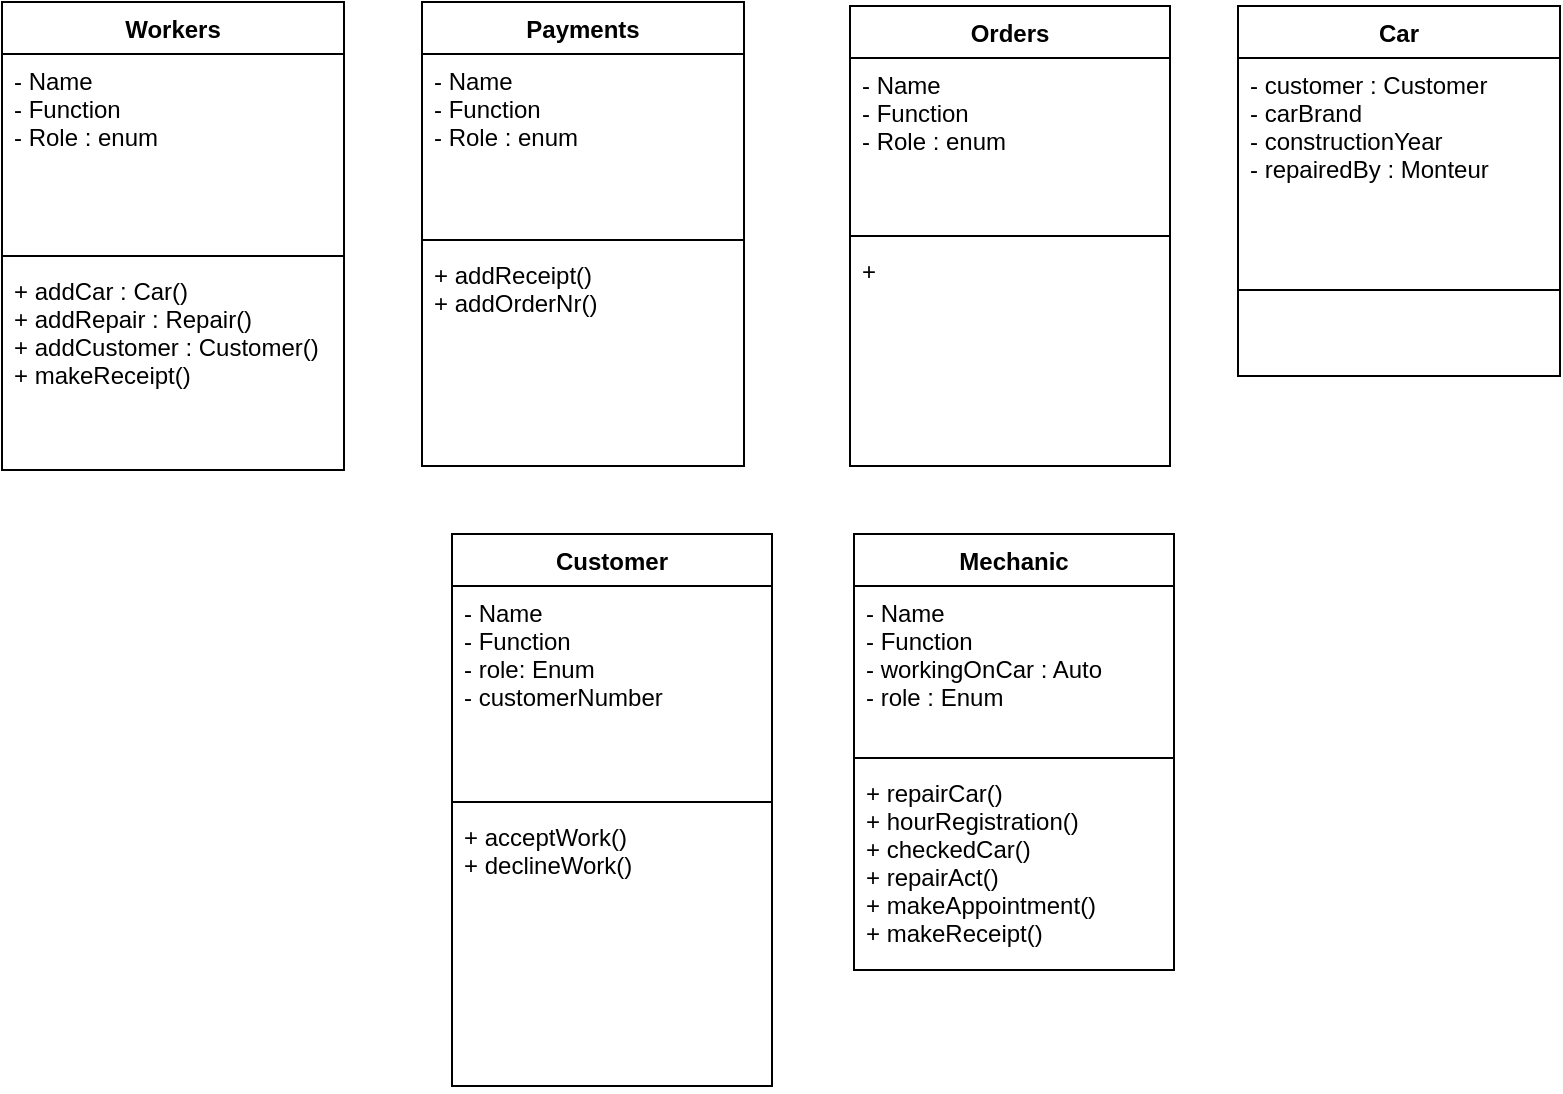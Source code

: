 <mxfile version="17.4.5" type="github">
  <diagram id="C5RBs43oDa-KdzZeNtuy" name="Page-1">
    <mxGraphModel dx="946" dy="569" grid="0" gridSize="10" guides="1" tooltips="1" connect="1" arrows="1" fold="1" page="1" pageScale="1" pageWidth="827" pageHeight="1169" math="0" shadow="0">
      <root>
        <mxCell id="WIyWlLk6GJQsqaUBKTNV-0" />
        <mxCell id="WIyWlLk6GJQsqaUBKTNV-1" parent="WIyWlLk6GJQsqaUBKTNV-0" />
        <mxCell id="DcZAj01u_6LNcoOJSPj7-14" value="Car" style="swimlane;fontStyle=1;align=center;verticalAlign=top;childLayout=stackLayout;horizontal=1;startSize=26;horizontalStack=0;resizeParent=1;resizeParentMax=0;resizeLast=0;collapsible=1;marginBottom=0;" vertex="1" parent="WIyWlLk6GJQsqaUBKTNV-1">
          <mxGeometry x="628" y="14" width="161" height="185" as="geometry" />
        </mxCell>
        <mxCell id="DcZAj01u_6LNcoOJSPj7-15" value="- customer : Customer&#xa;- carBrand&#xa;- constructionYear&#xa;- repairedBy : Monteur&#xa;&#xa;" style="text;strokeColor=none;fillColor=none;align=left;verticalAlign=top;spacingLeft=4;spacingRight=4;overflow=hidden;rotatable=0;points=[[0,0.5],[1,0.5]];portConstraint=eastwest;" vertex="1" parent="DcZAj01u_6LNcoOJSPj7-14">
          <mxGeometry y="26" width="161" height="73" as="geometry" />
        </mxCell>
        <mxCell id="DcZAj01u_6LNcoOJSPj7-16" value="" style="line;strokeWidth=1;fillColor=none;align=left;verticalAlign=middle;spacingTop=-1;spacingLeft=3;spacingRight=3;rotatable=0;labelPosition=right;points=[];portConstraint=eastwest;" vertex="1" parent="DcZAj01u_6LNcoOJSPj7-14">
          <mxGeometry y="99" width="161" height="86" as="geometry" />
        </mxCell>
        <mxCell id="DcZAj01u_6LNcoOJSPj7-18" value="Mechanic" style="swimlane;fontStyle=1;align=center;verticalAlign=top;childLayout=stackLayout;horizontal=1;startSize=26;horizontalStack=0;resizeParent=1;resizeParentMax=0;resizeLast=0;collapsible=1;marginBottom=0;" vertex="1" parent="WIyWlLk6GJQsqaUBKTNV-1">
          <mxGeometry x="436" y="278" width="160" height="218" as="geometry" />
        </mxCell>
        <mxCell id="DcZAj01u_6LNcoOJSPj7-19" value="- Name&#xa;- Function&#xa;- workingOnCar : Auto&#xa;- role : Enum&#xa;" style="text;strokeColor=none;fillColor=none;align=left;verticalAlign=top;spacingLeft=4;spacingRight=4;overflow=hidden;rotatable=0;points=[[0,0.5],[1,0.5]];portConstraint=eastwest;" vertex="1" parent="DcZAj01u_6LNcoOJSPj7-18">
          <mxGeometry y="26" width="160" height="82" as="geometry" />
        </mxCell>
        <mxCell id="DcZAj01u_6LNcoOJSPj7-20" value="" style="line;strokeWidth=1;fillColor=none;align=left;verticalAlign=middle;spacingTop=-1;spacingLeft=3;spacingRight=3;rotatable=0;labelPosition=right;points=[];portConstraint=eastwest;" vertex="1" parent="DcZAj01u_6LNcoOJSPj7-18">
          <mxGeometry y="108" width="160" height="8" as="geometry" />
        </mxCell>
        <mxCell id="DcZAj01u_6LNcoOJSPj7-21" value="+ repairCar()&#xa;+ hourRegistration()&#xa;+ checkedCar()&#xa;+ repairAct()&#xa;+ makeAppointment()&#xa;+ makeReceipt()&#xa;&#xa;&#xa;&#xa;" style="text;strokeColor=none;fillColor=none;align=left;verticalAlign=top;spacingLeft=4;spacingRight=4;overflow=hidden;rotatable=0;points=[[0,0.5],[1,0.5]];portConstraint=eastwest;" vertex="1" parent="DcZAj01u_6LNcoOJSPj7-18">
          <mxGeometry y="116" width="160" height="102" as="geometry" />
        </mxCell>
        <mxCell id="DcZAj01u_6LNcoOJSPj7-22" value="Customer" style="swimlane;fontStyle=1;align=center;verticalAlign=top;childLayout=stackLayout;horizontal=1;startSize=26;horizontalStack=0;resizeParent=1;resizeParentMax=0;resizeLast=0;collapsible=1;marginBottom=0;" vertex="1" parent="WIyWlLk6GJQsqaUBKTNV-1">
          <mxGeometry x="235" y="278" width="160" height="276" as="geometry" />
        </mxCell>
        <mxCell id="DcZAj01u_6LNcoOJSPj7-23" value="- Name&#xa;- Function&#xa;- role: Enum&#xa;- customerNumber&#xa;&#xa;" style="text;strokeColor=none;fillColor=none;align=left;verticalAlign=top;spacingLeft=4;spacingRight=4;overflow=hidden;rotatable=0;points=[[0,0.5],[1,0.5]];portConstraint=eastwest;" vertex="1" parent="DcZAj01u_6LNcoOJSPj7-22">
          <mxGeometry y="26" width="160" height="104" as="geometry" />
        </mxCell>
        <mxCell id="DcZAj01u_6LNcoOJSPj7-24" value="" style="line;strokeWidth=1;fillColor=none;align=left;verticalAlign=middle;spacingTop=-1;spacingLeft=3;spacingRight=3;rotatable=0;labelPosition=right;points=[];portConstraint=eastwest;" vertex="1" parent="DcZAj01u_6LNcoOJSPj7-22">
          <mxGeometry y="130" width="160" height="8" as="geometry" />
        </mxCell>
        <mxCell id="DcZAj01u_6LNcoOJSPj7-25" value="+ acceptWork()&#xa;+ declineWork()&#xa;" style="text;strokeColor=none;fillColor=none;align=left;verticalAlign=top;spacingLeft=4;spacingRight=4;overflow=hidden;rotatable=0;points=[[0,0.5],[1,0.5]];portConstraint=eastwest;" vertex="1" parent="DcZAj01u_6LNcoOJSPj7-22">
          <mxGeometry y="138" width="160" height="138" as="geometry" />
        </mxCell>
        <mxCell id="DcZAj01u_6LNcoOJSPj7-32" value="Workers&#xa;" style="swimlane;fontStyle=1;align=center;verticalAlign=top;childLayout=stackLayout;horizontal=1;startSize=26;horizontalStack=0;resizeParent=1;resizeParentMax=0;resizeLast=0;collapsible=1;marginBottom=0;" vertex="1" parent="WIyWlLk6GJQsqaUBKTNV-1">
          <mxGeometry x="10" y="12" width="171" height="234" as="geometry" />
        </mxCell>
        <mxCell id="DcZAj01u_6LNcoOJSPj7-33" value="- Name&#xa;- Function&#xa;- Role : enum&#xa;" style="text;strokeColor=none;fillColor=none;align=left;verticalAlign=top;spacingLeft=4;spacingRight=4;overflow=hidden;rotatable=0;points=[[0,0.5],[1,0.5]];portConstraint=eastwest;" vertex="1" parent="DcZAj01u_6LNcoOJSPj7-32">
          <mxGeometry y="26" width="171" height="97" as="geometry" />
        </mxCell>
        <mxCell id="DcZAj01u_6LNcoOJSPj7-34" value="" style="line;strokeWidth=1;fillColor=none;align=left;verticalAlign=middle;spacingTop=-1;spacingLeft=3;spacingRight=3;rotatable=0;labelPosition=right;points=[];portConstraint=eastwest;" vertex="1" parent="DcZAj01u_6LNcoOJSPj7-32">
          <mxGeometry y="123" width="171" height="8" as="geometry" />
        </mxCell>
        <mxCell id="DcZAj01u_6LNcoOJSPj7-35" value="+ addCar : Car()&#xa;+ addRepair : Repair()&#xa;+ addCustomer : Customer()&#xa;+ makeReceipt()&#xa;" style="text;strokeColor=none;fillColor=none;align=left;verticalAlign=top;spacingLeft=4;spacingRight=4;overflow=hidden;rotatable=0;points=[[0,0.5],[1,0.5]];portConstraint=eastwest;" vertex="1" parent="DcZAj01u_6LNcoOJSPj7-32">
          <mxGeometry y="131" width="171" height="103" as="geometry" />
        </mxCell>
        <mxCell id="DcZAj01u_6LNcoOJSPj7-36" value="Payments&#xa;" style="swimlane;fontStyle=1;align=center;verticalAlign=top;childLayout=stackLayout;horizontal=1;startSize=26;horizontalStack=0;resizeParent=1;resizeParentMax=0;resizeLast=0;collapsible=1;marginBottom=0;" vertex="1" parent="WIyWlLk6GJQsqaUBKTNV-1">
          <mxGeometry x="220" y="12" width="161" height="232" as="geometry" />
        </mxCell>
        <mxCell id="DcZAj01u_6LNcoOJSPj7-37" value="- Name&#xa;- Function&#xa;- Role : enum&#xa;" style="text;strokeColor=none;fillColor=none;align=left;verticalAlign=top;spacingLeft=4;spacingRight=4;overflow=hidden;rotatable=0;points=[[0,0.5],[1,0.5]];portConstraint=eastwest;" vertex="1" parent="DcZAj01u_6LNcoOJSPj7-36">
          <mxGeometry y="26" width="161" height="89" as="geometry" />
        </mxCell>
        <mxCell id="DcZAj01u_6LNcoOJSPj7-38" value="" style="line;strokeWidth=1;fillColor=none;align=left;verticalAlign=middle;spacingTop=-1;spacingLeft=3;spacingRight=3;rotatable=0;labelPosition=right;points=[];portConstraint=eastwest;" vertex="1" parent="DcZAj01u_6LNcoOJSPj7-36">
          <mxGeometry y="115" width="161" height="8" as="geometry" />
        </mxCell>
        <mxCell id="DcZAj01u_6LNcoOJSPj7-39" value="+ addReceipt()&#xa;+ addOrderNr()&#xa;&#xa;&#xa;" style="text;strokeColor=none;fillColor=none;align=left;verticalAlign=top;spacingLeft=4;spacingRight=4;overflow=hidden;rotatable=0;points=[[0,0.5],[1,0.5]];portConstraint=eastwest;" vertex="1" parent="DcZAj01u_6LNcoOJSPj7-36">
          <mxGeometry y="123" width="161" height="109" as="geometry" />
        </mxCell>
        <mxCell id="DcZAj01u_6LNcoOJSPj7-46" value="Orders" style="swimlane;fontStyle=1;align=center;verticalAlign=top;childLayout=stackLayout;horizontal=1;startSize=26;horizontalStack=0;resizeParent=1;resizeParentMax=0;resizeLast=0;collapsible=1;marginBottom=0;" vertex="1" parent="WIyWlLk6GJQsqaUBKTNV-1">
          <mxGeometry x="434" y="14" width="160" height="230" as="geometry" />
        </mxCell>
        <mxCell id="DcZAj01u_6LNcoOJSPj7-47" value="- Name&#xa;- Function&#xa;- Role : enum&#xa;" style="text;strokeColor=none;fillColor=none;align=left;verticalAlign=top;spacingLeft=4;spacingRight=4;overflow=hidden;rotatable=0;points=[[0,0.5],[1,0.5]];portConstraint=eastwest;" vertex="1" parent="DcZAj01u_6LNcoOJSPj7-46">
          <mxGeometry y="26" width="160" height="85" as="geometry" />
        </mxCell>
        <mxCell id="DcZAj01u_6LNcoOJSPj7-48" value="" style="line;strokeWidth=1;fillColor=none;align=left;verticalAlign=middle;spacingTop=-1;spacingLeft=3;spacingRight=3;rotatable=0;labelPosition=right;points=[];portConstraint=eastwest;" vertex="1" parent="DcZAj01u_6LNcoOJSPj7-46">
          <mxGeometry y="111" width="160" height="8" as="geometry" />
        </mxCell>
        <mxCell id="DcZAj01u_6LNcoOJSPj7-49" value="+ " style="text;strokeColor=none;fillColor=none;align=left;verticalAlign=top;spacingLeft=4;spacingRight=4;overflow=hidden;rotatable=0;points=[[0,0.5],[1,0.5]];portConstraint=eastwest;" vertex="1" parent="DcZAj01u_6LNcoOJSPj7-46">
          <mxGeometry y="119" width="160" height="111" as="geometry" />
        </mxCell>
      </root>
    </mxGraphModel>
  </diagram>
</mxfile>
